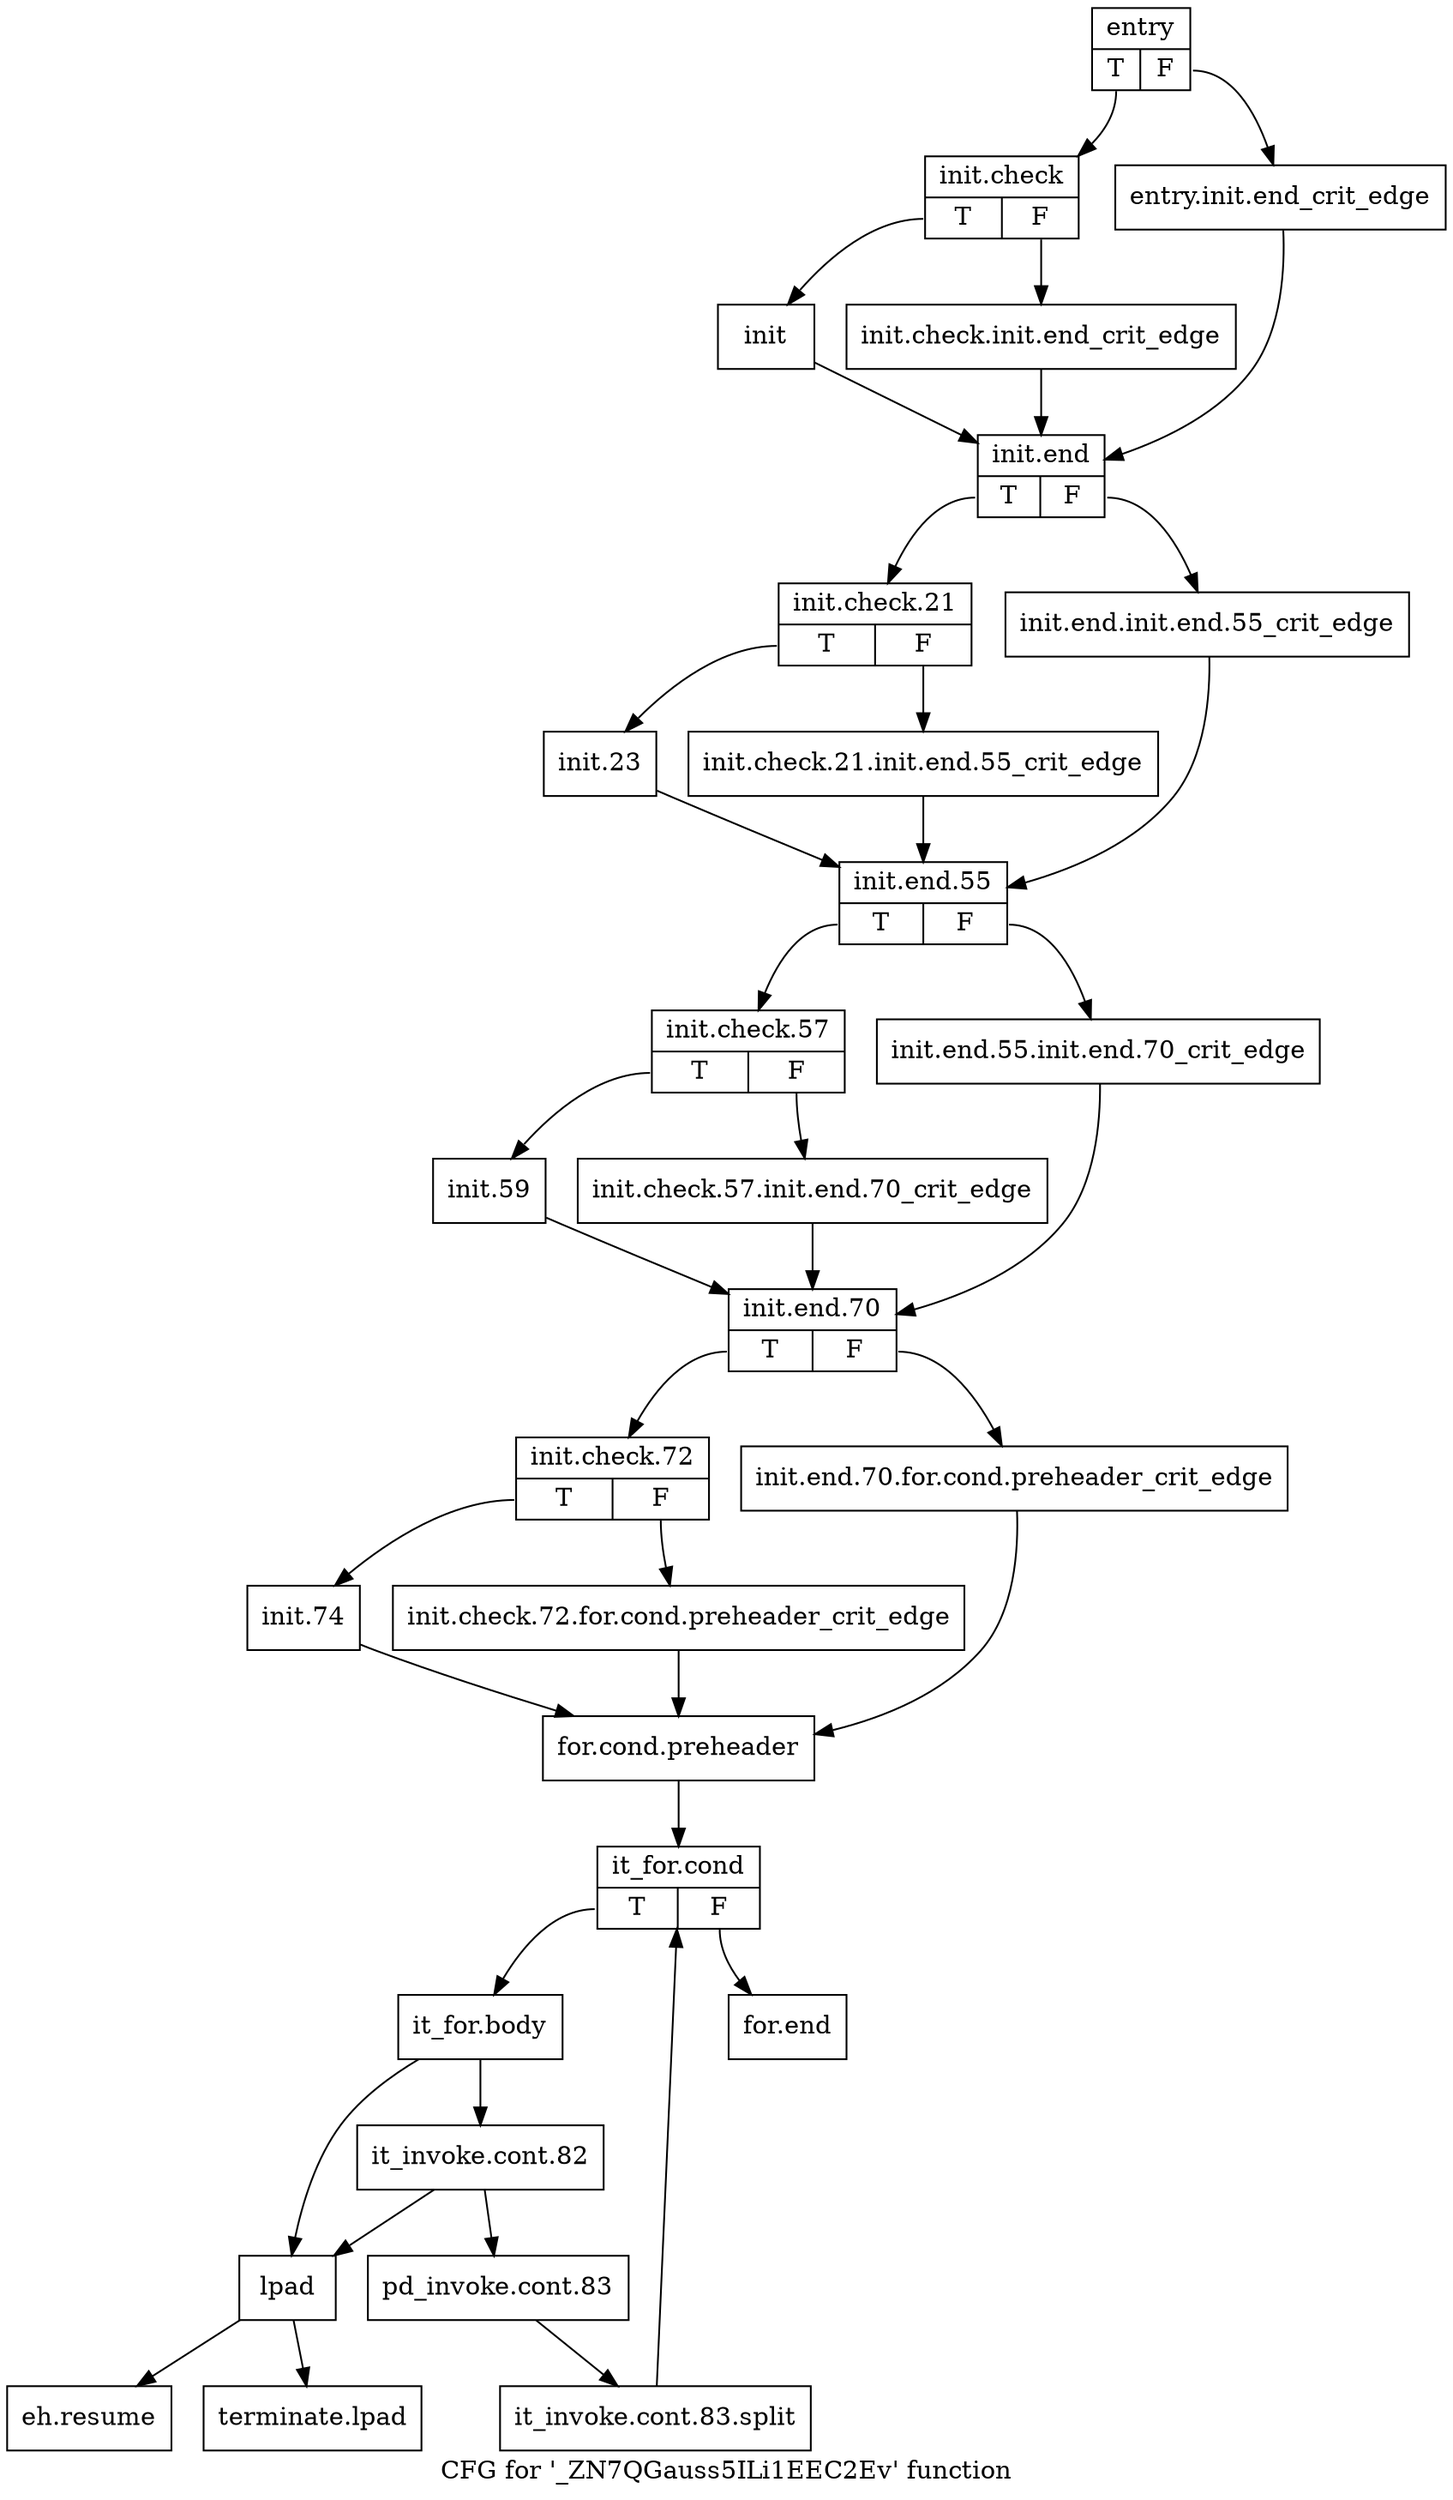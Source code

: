 digraph "CFG for '_ZN7QGauss5ILi1EEC2Ev' function" {
	label="CFG for '_ZN7QGauss5ILi1EEC2Ev' function";

	Node0x6f38c00 [shape=record,label="{entry|{<s0>T|<s1>F}}"];
	Node0x6f38c00:s0 -> Node0x6f38ca0;
	Node0x6f38c00:s1 -> Node0x6f38c50;
	Node0x6f38c50 [shape=record,label="{entry.init.end_crit_edge}"];
	Node0x6f38c50 -> Node0x6f38d90;
	Node0x6f38ca0 [shape=record,label="{init.check|{<s0>T|<s1>F}}"];
	Node0x6f38ca0:s0 -> Node0x6f38d40;
	Node0x6f38ca0:s1 -> Node0x6f38cf0;
	Node0x6f38cf0 [shape=record,label="{init.check.init.end_crit_edge}"];
	Node0x6f38cf0 -> Node0x6f38d90;
	Node0x6f38d40 [shape=record,label="{init}"];
	Node0x6f38d40 -> Node0x6f38d90;
	Node0x6f38d90 [shape=record,label="{init.end|{<s0>T|<s1>F}}"];
	Node0x6f38d90:s0 -> Node0x6f38e30;
	Node0x6f38d90:s1 -> Node0x6f38de0;
	Node0x6f38de0 [shape=record,label="{init.end.init.end.55_crit_edge}"];
	Node0x6f38de0 -> Node0x6f38f20;
	Node0x6f38e30 [shape=record,label="{init.check.21|{<s0>T|<s1>F}}"];
	Node0x6f38e30:s0 -> Node0x6f38ed0;
	Node0x6f38e30:s1 -> Node0x6f38e80;
	Node0x6f38e80 [shape=record,label="{init.check.21.init.end.55_crit_edge}"];
	Node0x6f38e80 -> Node0x6f38f20;
	Node0x6f38ed0 [shape=record,label="{init.23}"];
	Node0x6f38ed0 -> Node0x6f38f20;
	Node0x6f38f20 [shape=record,label="{init.end.55|{<s0>T|<s1>F}}"];
	Node0x6f38f20:s0 -> Node0x6f38fc0;
	Node0x6f38f20:s1 -> Node0x6f38f70;
	Node0x6f38f70 [shape=record,label="{init.end.55.init.end.70_crit_edge}"];
	Node0x6f38f70 -> Node0x6f390b0;
	Node0x6f38fc0 [shape=record,label="{init.check.57|{<s0>T|<s1>F}}"];
	Node0x6f38fc0:s0 -> Node0x6f39060;
	Node0x6f38fc0:s1 -> Node0x6f39010;
	Node0x6f39010 [shape=record,label="{init.check.57.init.end.70_crit_edge}"];
	Node0x6f39010 -> Node0x6f390b0;
	Node0x6f39060 [shape=record,label="{init.59}"];
	Node0x6f39060 -> Node0x6f390b0;
	Node0x6f390b0 [shape=record,label="{init.end.70|{<s0>T|<s1>F}}"];
	Node0x6f390b0:s0 -> Node0x6f3a2a0;
	Node0x6f390b0:s1 -> Node0x6f3a250;
	Node0x6f3a250 [shape=record,label="{init.end.70.for.cond.preheader_crit_edge}"];
	Node0x6f3a250 -> Node0x6f3a390;
	Node0x6f3a2a0 [shape=record,label="{init.check.72|{<s0>T|<s1>F}}"];
	Node0x6f3a2a0:s0 -> Node0x6f3a340;
	Node0x6f3a2a0:s1 -> Node0x6f3a2f0;
	Node0x6f3a2f0 [shape=record,label="{init.check.72.for.cond.preheader_crit_edge}"];
	Node0x6f3a2f0 -> Node0x6f3a390;
	Node0x6f3a340 [shape=record,label="{init.74}"];
	Node0x6f3a340 -> Node0x6f3a390;
	Node0x6f3a390 [shape=record,label="{for.cond.preheader}"];
	Node0x6f3a390 -> Node0x6f3a3e0;
	Node0x6f3a3e0 [shape=record,label="{it_for.cond|{<s0>T|<s1>F}}"];
	Node0x6f3a3e0:s0 -> Node0x6f3a430;
	Node0x6f3a3e0:s1 -> Node0x6f3a570;
	Node0x6f3a430 [shape=record,label="{it_for.body}"];
	Node0x6f3a430 -> Node0x6f3a480;
	Node0x6f3a430 -> Node0x6f3a520;
	Node0x6f3a480 [shape=record,label="{it_invoke.cont.82}"];
	Node0x6f3a480 -> Node0x6f3a4d0;
	Node0x6f3a480 -> Node0x6f3a520;
	Node0x6f3a4d0 [shape=record,label="{pd_invoke.cont.83}"];
	Node0x6f3a4d0 -> Node0xaf8c2c0;
	Node0xaf8c2c0 [shape=record,label="{it_invoke.cont.83.split}"];
	Node0xaf8c2c0 -> Node0x6f3a3e0;
	Node0x6f3a520 [shape=record,label="{lpad}"];
	Node0x6f3a520 -> Node0x6f3a5c0;
	Node0x6f3a520 -> Node0x6f3a610;
	Node0x6f3a570 [shape=record,label="{for.end}"];
	Node0x6f3a5c0 [shape=record,label="{eh.resume}"];
	Node0x6f3a610 [shape=record,label="{terminate.lpad}"];
}
